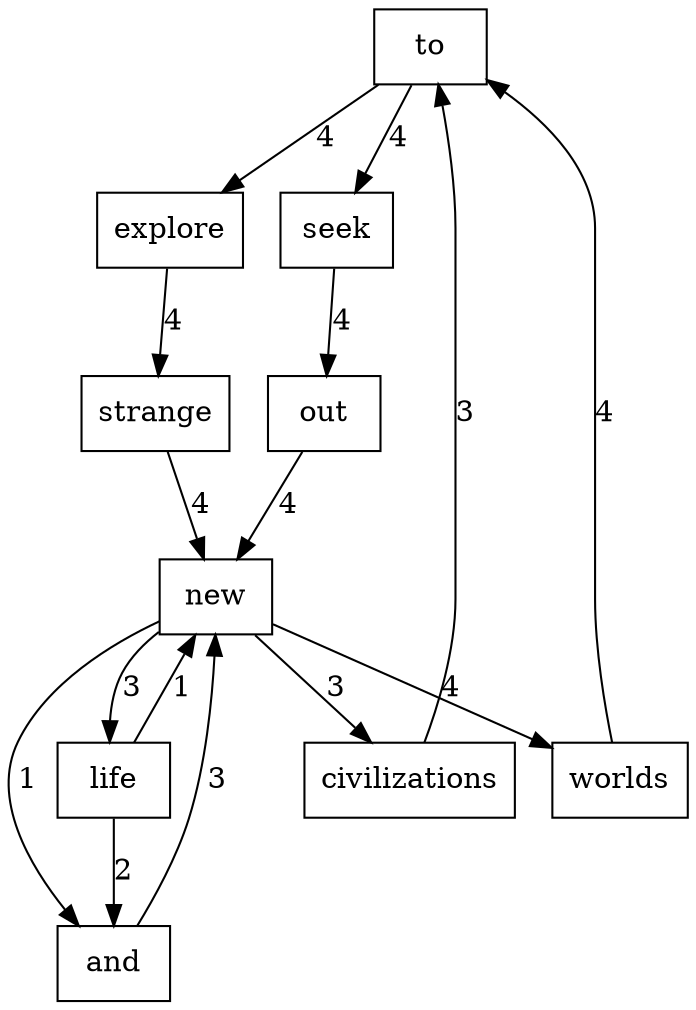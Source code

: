 digraph abc{
	node [shape="record"];
	to;
	explore;
	strange;
	new;
	worlds;
	seek;
	out;
	life;
	and;
	civilizations;
	to->explore [ label = "4" ];
	to->seek [ label = "4" ];
	explore->strange [ label = "4" ];
	strange->new [ label = "4" ];
	new->worlds [ label = "4" ];
	new->life [ label = "3" ];
	new->and [ label = "1" ];
	new->civilizations [ label = "3" ];
	worlds->to [ label = "4" ];
	seek->out [ label = "4" ];
	out->new [ label = "4" ];
	life->new [ label = "1" ];
	life->and [ label = "2" ];
	and->new [ label = "3" ];
	civilizations->to [ label = "3" ];
	}